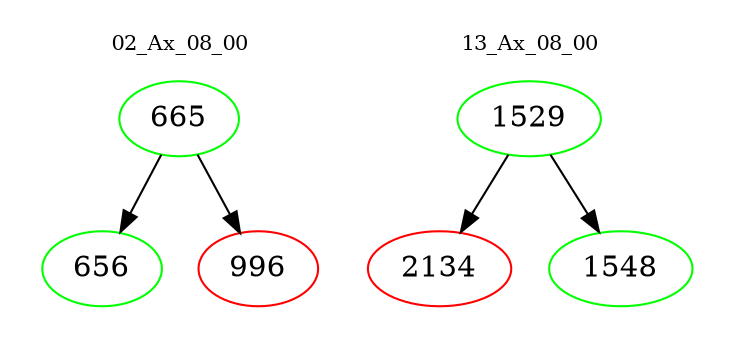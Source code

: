 digraph{
subgraph cluster_0 {
color = white
label = "02_Ax_08_00";
fontsize=10;
T0_665 [label="665", color="green"]
T0_665 -> T0_656 [color="black"]
T0_656 [label="656", color="green"]
T0_665 -> T0_996 [color="black"]
T0_996 [label="996", color="red"]
}
subgraph cluster_1 {
color = white
label = "13_Ax_08_00";
fontsize=10;
T1_1529 [label="1529", color="green"]
T1_1529 -> T1_2134 [color="black"]
T1_2134 [label="2134", color="red"]
T1_1529 -> T1_1548 [color="black"]
T1_1548 [label="1548", color="green"]
}
}
